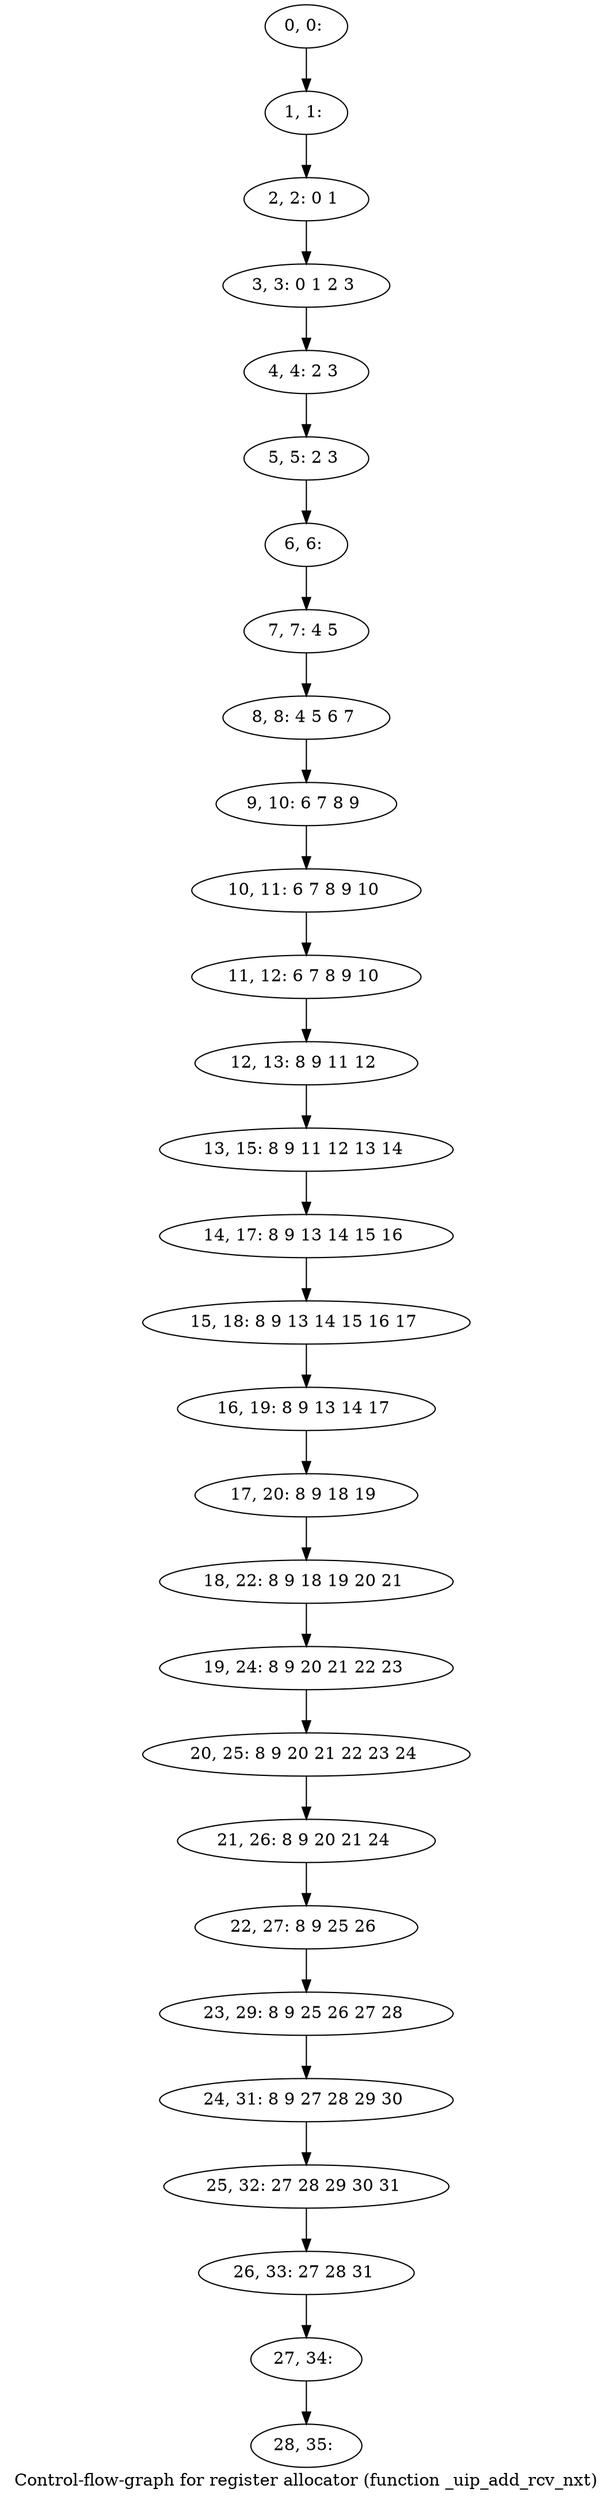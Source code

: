 digraph G {
graph [label="Control-flow-graph for register allocator (function _uip_add_rcv_nxt)"]
0[label="0, 0: "];
1[label="1, 1: "];
2[label="2, 2: 0 1 "];
3[label="3, 3: 0 1 2 3 "];
4[label="4, 4: 2 3 "];
5[label="5, 5: 2 3 "];
6[label="6, 6: "];
7[label="7, 7: 4 5 "];
8[label="8, 8: 4 5 6 7 "];
9[label="9, 10: 6 7 8 9 "];
10[label="10, 11: 6 7 8 9 10 "];
11[label="11, 12: 6 7 8 9 10 "];
12[label="12, 13: 8 9 11 12 "];
13[label="13, 15: 8 9 11 12 13 14 "];
14[label="14, 17: 8 9 13 14 15 16 "];
15[label="15, 18: 8 9 13 14 15 16 17 "];
16[label="16, 19: 8 9 13 14 17 "];
17[label="17, 20: 8 9 18 19 "];
18[label="18, 22: 8 9 18 19 20 21 "];
19[label="19, 24: 8 9 20 21 22 23 "];
20[label="20, 25: 8 9 20 21 22 23 24 "];
21[label="21, 26: 8 9 20 21 24 "];
22[label="22, 27: 8 9 25 26 "];
23[label="23, 29: 8 9 25 26 27 28 "];
24[label="24, 31: 8 9 27 28 29 30 "];
25[label="25, 32: 27 28 29 30 31 "];
26[label="26, 33: 27 28 31 "];
27[label="27, 34: "];
28[label="28, 35: "];
0->1 ;
1->2 ;
2->3 ;
3->4 ;
4->5 ;
5->6 ;
6->7 ;
7->8 ;
8->9 ;
9->10 ;
10->11 ;
11->12 ;
12->13 ;
13->14 ;
14->15 ;
15->16 ;
16->17 ;
17->18 ;
18->19 ;
19->20 ;
20->21 ;
21->22 ;
22->23 ;
23->24 ;
24->25 ;
25->26 ;
26->27 ;
27->28 ;
}
